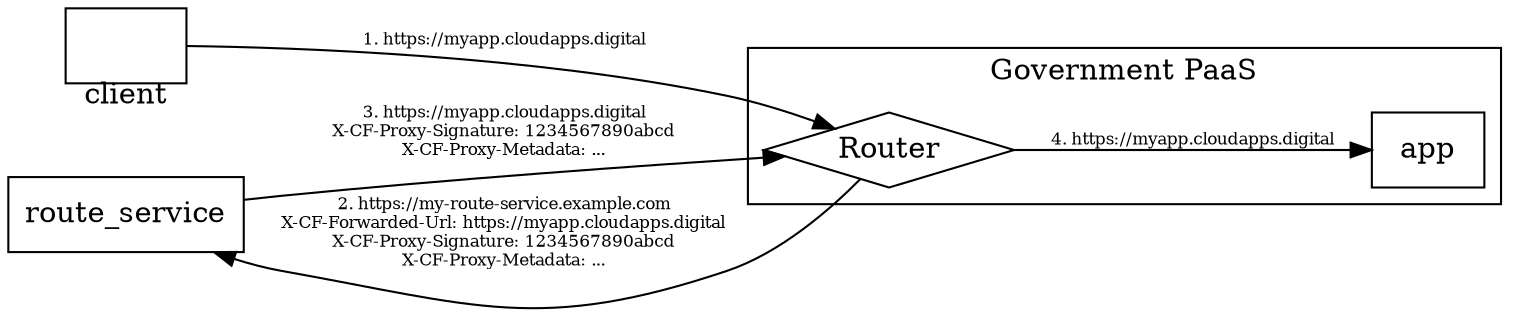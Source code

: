 strict digraph A {
    rankdir=LR;
    //splines=line;
   // graph [ splines = false ]
    node [shape=box]
    edge [fontsize=8 ]
    concentrate="false";

    client [shape=none width=0.8 fixedsize=true shapefile="actor.png" label="\n\n\n\N"];

    route_service;

    subgraph cluster_paas {
        label="Government PaaS";
        router [label="Router" shape=diamond];
        app;
    }

    subgraph service {
        route_service;
    }

    client -> router [label="1. https://myapp.cloudapps.digital"];
    router -> route_service [label="2. https://my-route-service.example.com\nX-CF-Forwarded-Url: https://myapp.cloudapps.digital\nX-CF-Proxy-Signature: 1234567890abcd\nX-CF-Proxy-Metadata: ..."];
    route_service -> router [label="3. https://myapp.cloudapps.digital\nX-CF-Proxy-Signature: 1234567890abcd\nX-CF-Proxy-Metadata: ..."];
    router -> app [label="4. https://myapp.cloudapps.digital"];
}

